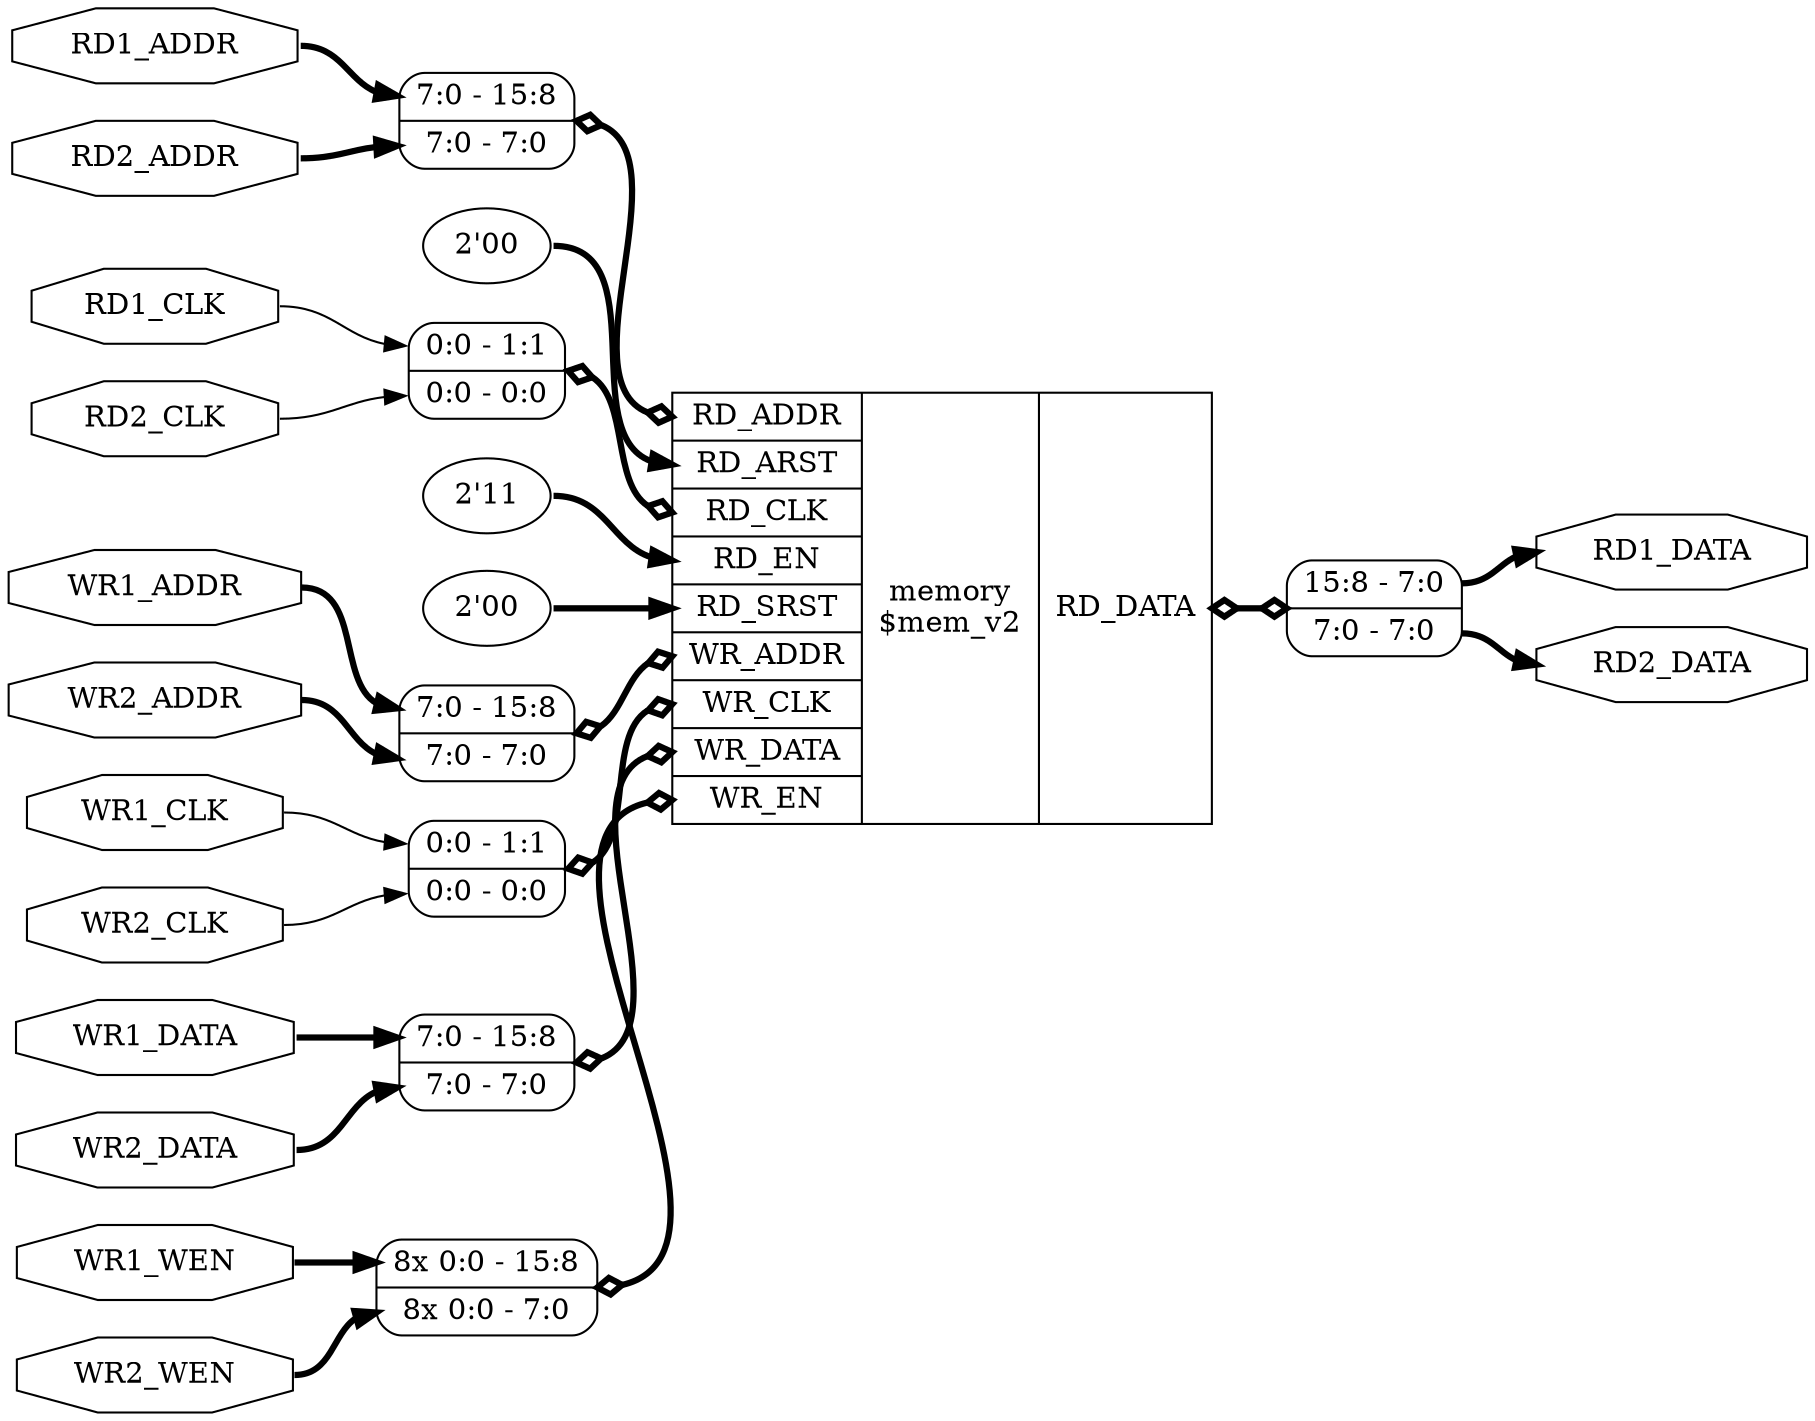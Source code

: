 digraph "test" {
rankdir="LR";
remincross=true;
n1 [ shape=octagon, label="RD1_ADDR", color="black", fontcolor="black"];
n2 [ shape=octagon, label="RD1_CLK", color="black", fontcolor="black"];
n3 [ shape=octagon, label="RD1_DATA", color="black", fontcolor="black"];
n4 [ shape=octagon, label="RD2_ADDR", color="black", fontcolor="black"];
n5 [ shape=octagon, label="RD2_CLK", color="black", fontcolor="black"];
n6 [ shape=octagon, label="RD2_DATA", color="black", fontcolor="black"];
n7 [ shape=octagon, label="WR1_ADDR", color="black", fontcolor="black"];
n8 [ shape=octagon, label="WR1_CLK", color="black", fontcolor="black"];
n9 [ shape=octagon, label="WR1_DATA", color="black", fontcolor="black"];
n10 [ shape=octagon, label="WR1_WEN", color="black", fontcolor="black"];
n11 [ shape=octagon, label="WR2_ADDR", color="black", fontcolor="black"];
n12 [ shape=octagon, label="WR2_CLK", color="black", fontcolor="black"];
n13 [ shape=octagon, label="WR2_DATA", color="black", fontcolor="black"];
n14 [ shape=octagon, label="WR2_WEN", color="black", fontcolor="black"];
v1 [ label="2'00" ];
v4 [ label="2'11" ];
v5 [ label="2'00" ];
c25 [ shape=record, label="{{<p15> RD_ADDR|<p16> RD_ARST|<p17> RD_CLK|<p18> RD_EN|<p19> RD_SRST|<p20> WR_ADDR|<p21> WR_CLK|<p22> WR_DATA|<p23> WR_EN}|memory\n$mem_v2|{<p24> RD_DATA}}",  ];
x0 [ shape=record, style=rounded, label="<s1> 7:0 - 15:8 |<s0> 7:0 - 7:0 ", color="black", fontcolor="black" ];
x0:e -> c25:p15:w [arrowhead=odiamond, arrowtail=odiamond, dir=both, color="black", fontcolor="black", style="setlinewidth(3)", label=""];
x2 [ shape=record, style=rounded, label="<s1> 0:0 - 1:1 |<s0> 0:0 - 0:0 ", color="black", fontcolor="black" ];
x2:e -> c25:p17:w [arrowhead=odiamond, arrowtail=odiamond, dir=both, color="black", fontcolor="black", style="setlinewidth(3)", label=""];
x3 [ shape=record, style=rounded, label="<s1> 15:8 - 7:0 |<s0> 7:0 - 7:0 ", color="black", fontcolor="black" ];
c25:p24:e -> x3:w [arrowhead=odiamond, arrowtail=odiamond, dir=both, color="black", fontcolor="black", style="setlinewidth(3)", label=""];
x6 [ shape=record, style=rounded, label="<s1> 7:0 - 15:8 |<s0> 7:0 - 7:0 ", color="black", fontcolor="black" ];
x6:e -> c25:p20:w [arrowhead=odiamond, arrowtail=odiamond, dir=both, color="black", fontcolor="black", style="setlinewidth(3)", label=""];
x7 [ shape=record, style=rounded, label="<s1> 0:0 - 1:1 |<s0> 0:0 - 0:0 ", color="black", fontcolor="black" ];
x7:e -> c25:p21:w [arrowhead=odiamond, arrowtail=odiamond, dir=both, color="black", fontcolor="black", style="setlinewidth(3)", label=""];
x8 [ shape=record, style=rounded, label="<s1> 7:0 - 15:8 |<s0> 7:0 - 7:0 ", color="black", fontcolor="black" ];
x8:e -> c25:p22:w [arrowhead=odiamond, arrowtail=odiamond, dir=both, color="black", fontcolor="black", style="setlinewidth(3)", label=""];
x9 [ shape=record, style=rounded, label="<s15> 8x 0:0 - 15:8 |<s7> 8x 0:0 - 7:0 ", color="black", fontcolor="black" ];
x9:e -> c25:p23:w [arrowhead=odiamond, arrowtail=odiamond, dir=both, color="black", fontcolor="black", style="setlinewidth(3)", label=""];
n1:e -> x0:s1:w [color="black", fontcolor="black", style="setlinewidth(3)", label=""];
n10:e -> x9:s15:w [color="black", fontcolor="black", style="setlinewidth(3)", label=""];
n11:e -> x6:s0:w [color="black", fontcolor="black", style="setlinewidth(3)", label=""];
n12:e -> x7:s0:w [color="black", fontcolor="black", label=""];
n13:e -> x8:s0:w [color="black", fontcolor="black", style="setlinewidth(3)", label=""];
n14:e -> x9:s7:w [color="black", fontcolor="black", style="setlinewidth(3)", label=""];
n2:e -> x2:s1:w [color="black", fontcolor="black", label=""];
x3:s1:e -> n3:w [color="black", fontcolor="black", style="setlinewidth(3)", label=""];
n4:e -> x0:s0:w [color="black", fontcolor="black", style="setlinewidth(3)", label=""];
n5:e -> x2:s0:w [color="black", fontcolor="black", label=""];
x3:s0:e -> n6:w [color="black", fontcolor="black", style="setlinewidth(3)", label=""];
n7:e -> x6:s1:w [color="black", fontcolor="black", style="setlinewidth(3)", label=""];
n8:e -> x7:s1:w [color="black", fontcolor="black", label=""];
n9:e -> x8:s1:w [color="black", fontcolor="black", style="setlinewidth(3)", label=""];
v1:e -> c25:p16:w [color="black", fontcolor="black", style="setlinewidth(3)", label=""];
v4:e -> c25:p18:w [color="black", fontcolor="black", style="setlinewidth(3)", label=""];
v5:e -> c25:p19:w [color="black", fontcolor="black", style="setlinewidth(3)", label=""];
}
